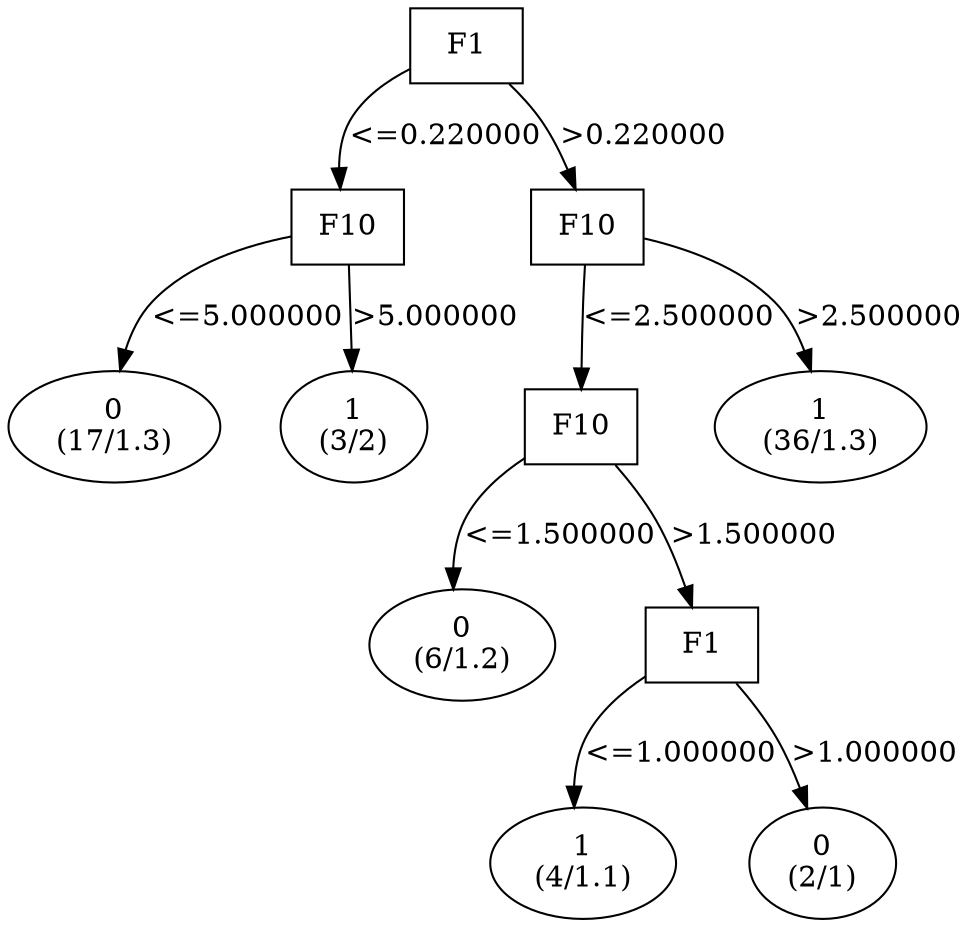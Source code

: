 digraph YaDT {
n0 [ shape=box, label="F1\n"]
n0 -> n1 [label="<=0.220000"]
n1 [ shape=box, label="F10\n"]
n1 -> n2 [label="<=5.000000"]
n2 [ shape=ellipse, label="0\n(17/1.3)"]
n1 -> n3 [label=">5.000000"]
n3 [ shape=ellipse, label="1\n(3/2)"]
n0 -> n5 [label=">0.220000"]
n5 [ shape=box, label="F10\n"]
n5 -> n6 [label="<=2.500000"]
n6 [ shape=box, label="F10\n"]
n6 -> n7 [label="<=1.500000"]
n7 [ shape=ellipse, label="0\n(6/1.2)"]
n6 -> n8 [label=">1.500000"]
n8 [ shape=box, label="F1\n"]
n8 -> n9 [label="<=1.000000"]
n9 [ shape=ellipse, label="1\n(4/1.1)"]
n8 -> n10 [label=">1.000000"]
n10 [ shape=ellipse, label="0\n(2/1)"]
n5 -> n13 [label=">2.500000"]
n13 [ shape=ellipse, label="1\n(36/1.3)"]
}
